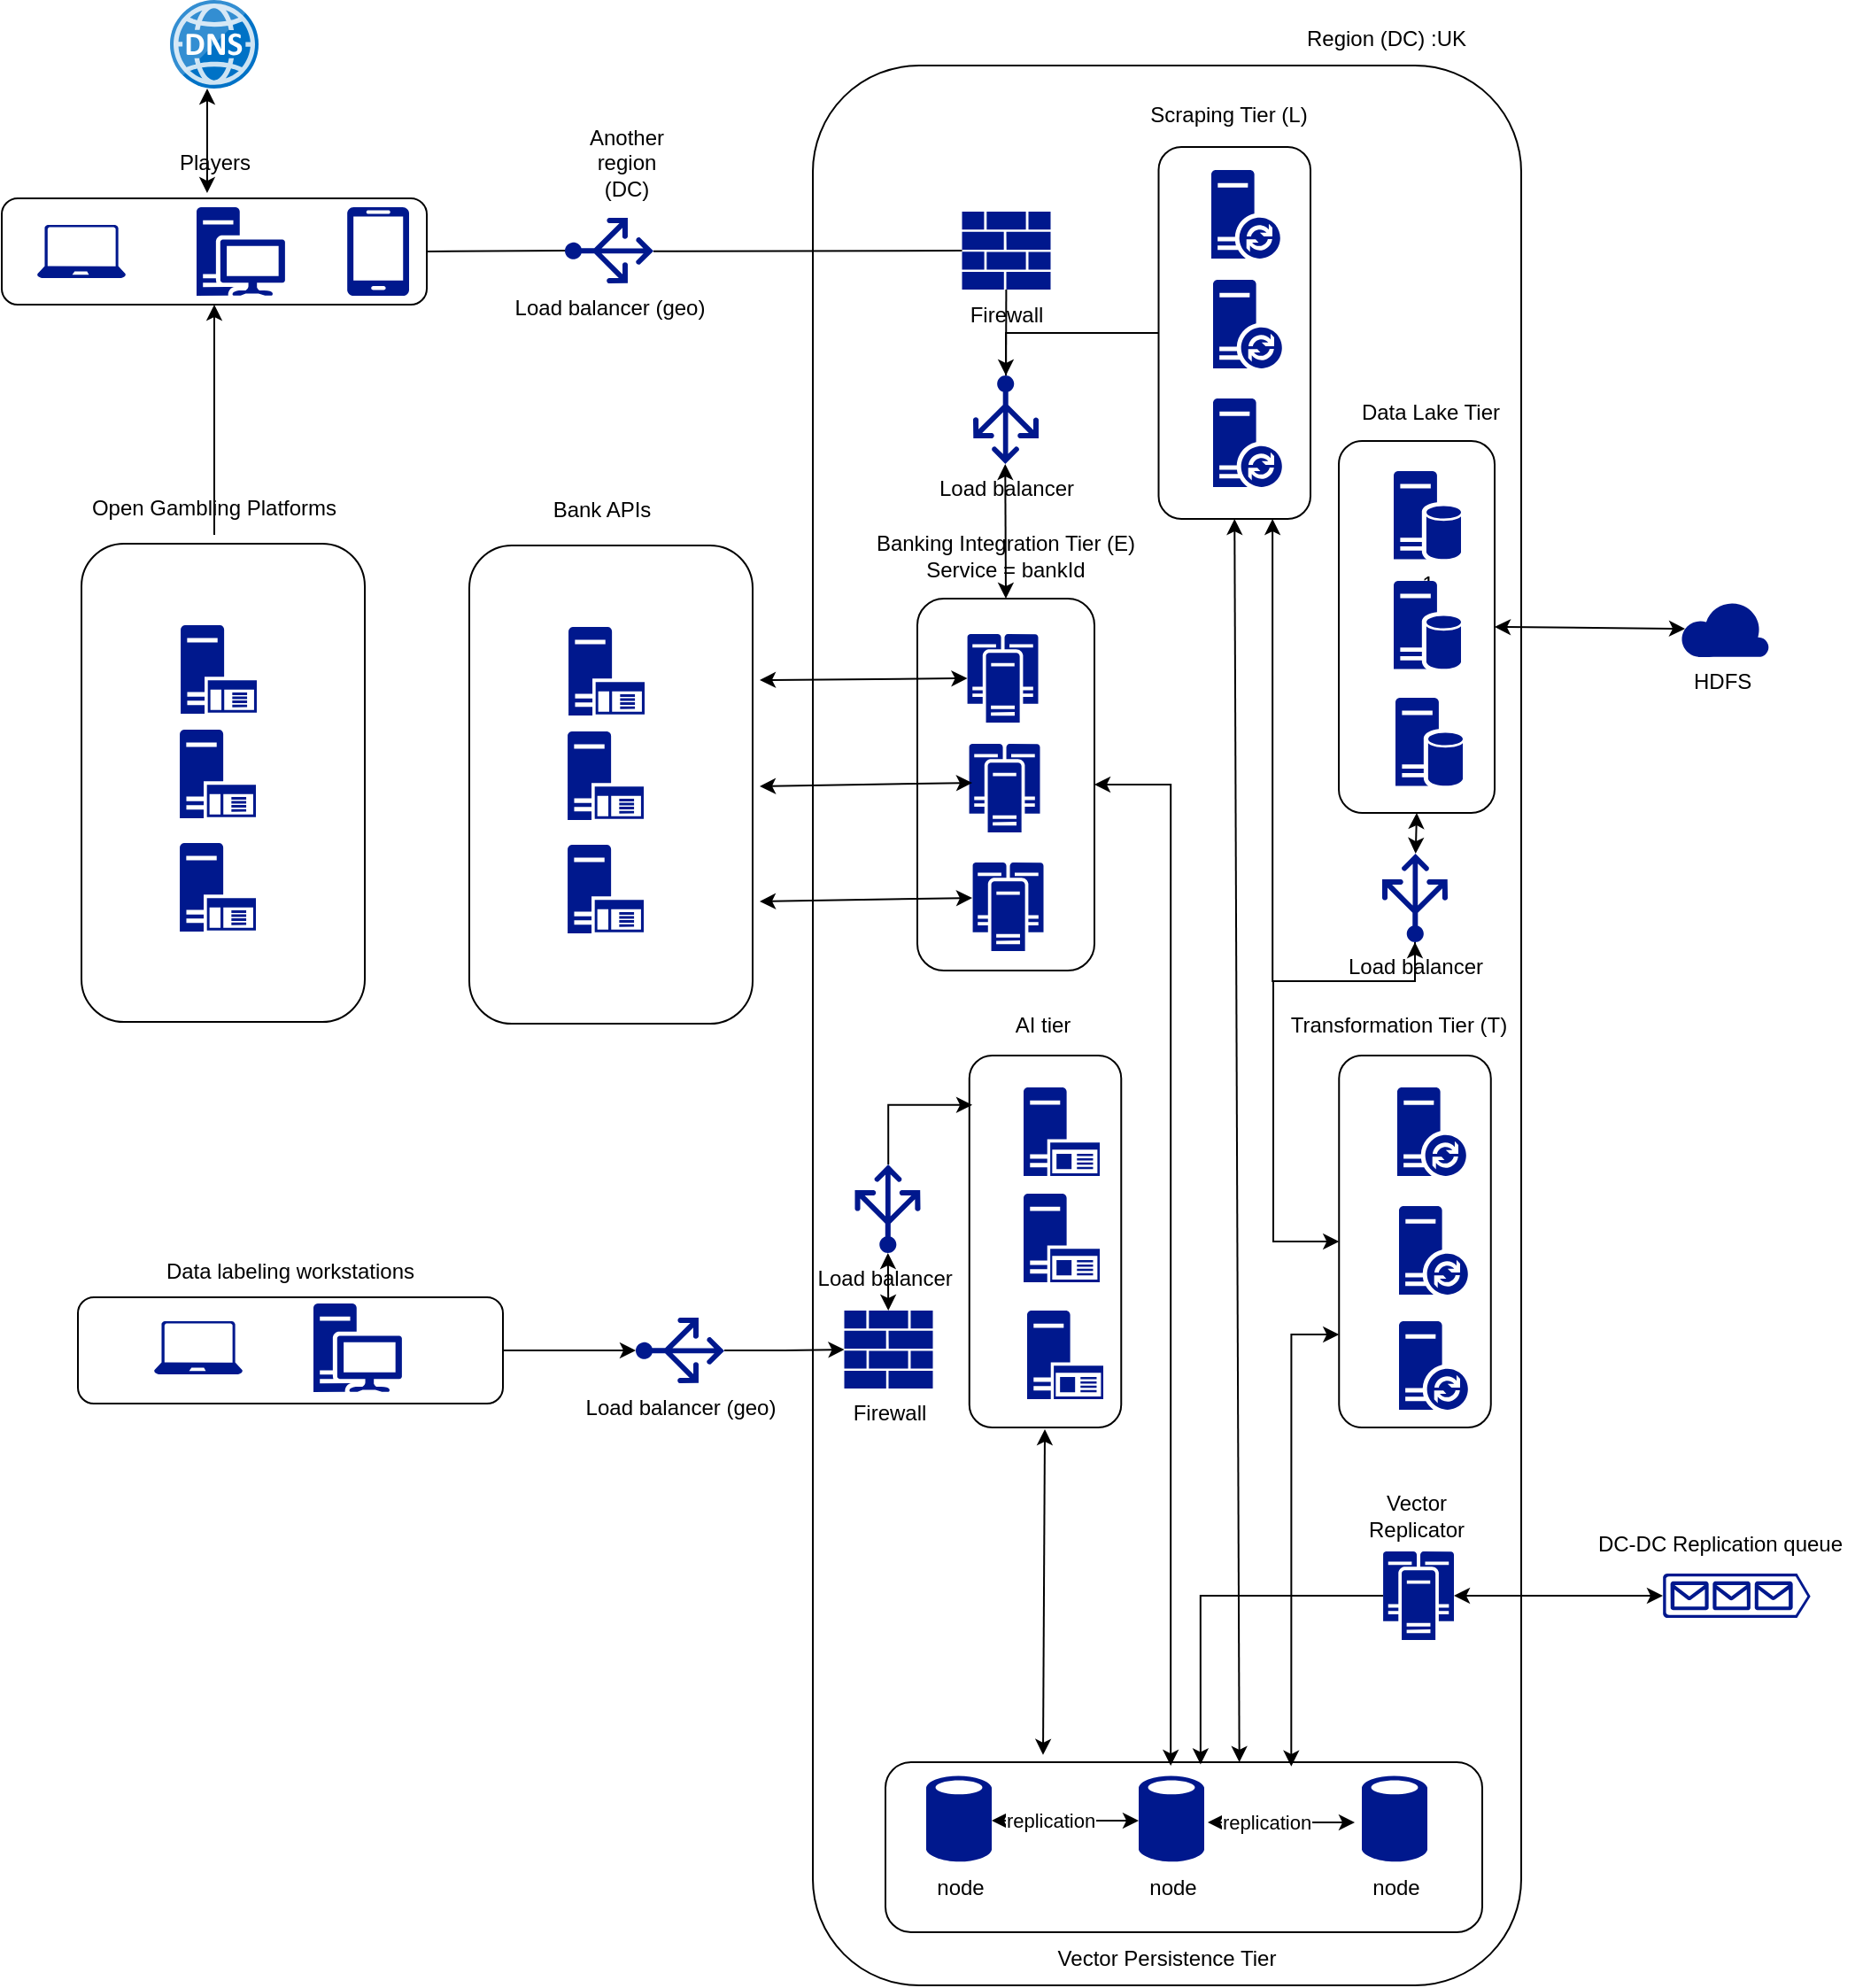 <mxfile version="24.6.4" type="github">
  <diagram name="Page-1" id="eg-bbg_5IieHK5USMi3r">
    <mxGraphModel dx="1344" dy="779" grid="1" gridSize="10" guides="1" tooltips="1" connect="1" arrows="1" fold="1" page="1" pageScale="1" pageWidth="1100" pageHeight="850" math="0" shadow="0">
      <root>
        <mxCell id="0" />
        <mxCell id="1" parent="0" />
        <mxCell id="L-RoZ5q5uW5B9Pp-oQ9d-12" value="" style="rounded=1;whiteSpace=wrap;html=1;" parent="1" vertex="1">
          <mxGeometry x="510" y="126" width="400" height="1084" as="geometry" />
        </mxCell>
        <mxCell id="L-RoZ5q5uW5B9Pp-oQ9d-120" value="" style="rounded=1;whiteSpace=wrap;html=1;" parent="1" vertex="1">
          <mxGeometry x="316" y="397" width="160" height="270" as="geometry" />
        </mxCell>
        <mxCell id="D7g8Gj18OXZDRu-mv0np-2" value="Load balancer (geo)" style="sketch=0;aspect=fixed;pointerEvents=1;shadow=0;dashed=0;html=1;strokeColor=none;labelPosition=center;verticalLabelPosition=bottom;verticalAlign=top;align=center;fillColor=#00188D;shape=mxgraph.azure.load_balancer_generic;direction=north;" vertex="1" parent="1">
          <mxGeometry x="370" y="212" width="50" height="37" as="geometry" />
        </mxCell>
        <mxCell id="D7g8Gj18OXZDRu-mv0np-12" style="edgeStyle=none;rounded=0;orthogonalLoop=1;jettySize=auto;html=1;exitX=1;exitY=0.5;exitDx=0;exitDy=0;entryX=0.5;entryY=0;entryDx=0;entryDy=0;entryPerimeter=0;strokeColor=none;" edge="1" parent="1" target="D7g8Gj18OXZDRu-mv0np-2">
          <mxGeometry relative="1" as="geometry">
            <mxPoint x="205" y="229" as="sourcePoint" />
          </mxGeometry>
        </mxCell>
        <mxCell id="D7g8Gj18OXZDRu-mv0np-13" value="" style="endArrow=none;html=1;rounded=0;exitX=1;exitY=0.5;exitDx=0;exitDy=0;entryX=0.5;entryY=0;entryDx=0;entryDy=0;entryPerimeter=0;" edge="1" parent="1" source="D7g8Gj18OXZDRu-mv0np-49" target="D7g8Gj18OXZDRu-mv0np-2">
          <mxGeometry width="50" height="50" relative="1" as="geometry">
            <mxPoint x="205" y="229" as="sourcePoint" />
            <mxPoint x="570" y="386" as="targetPoint" />
          </mxGeometry>
        </mxCell>
        <mxCell id="D7g8Gj18OXZDRu-mv0np-15" value="Another region (DC)" style="text;html=1;align=center;verticalAlign=middle;whiteSpace=wrap;rounded=0;" vertex="1" parent="1">
          <mxGeometry x="375" y="166" width="60" height="30" as="geometry" />
        </mxCell>
        <mxCell id="D7g8Gj18OXZDRu-mv0np-16" value="Firewall" style="sketch=0;aspect=fixed;pointerEvents=1;shadow=0;dashed=0;html=1;strokeColor=none;labelPosition=center;verticalLabelPosition=bottom;verticalAlign=top;align=center;fillColor=#00188D;shape=mxgraph.mscae.enterprise.firewall" vertex="1" parent="1">
          <mxGeometry x="594.25" y="208.5" width="50" height="44" as="geometry" />
        </mxCell>
        <mxCell id="D7g8Gj18OXZDRu-mv0np-17" value="" style="endArrow=none;html=1;rounded=0;exitX=0.49;exitY=1;exitDx=0;exitDy=0;exitPerimeter=0;entryX=0;entryY=0.5;entryDx=0;entryDy=0;entryPerimeter=0;" edge="1" parent="1" source="D7g8Gj18OXZDRu-mv0np-2" target="D7g8Gj18OXZDRu-mv0np-16">
          <mxGeometry width="50" height="50" relative="1" as="geometry">
            <mxPoint x="520" y="436" as="sourcePoint" />
            <mxPoint x="570" y="386" as="targetPoint" />
          </mxGeometry>
        </mxCell>
        <mxCell id="D7g8Gj18OXZDRu-mv0np-18" value="Region (DC) :UK" style="text;html=1;align=center;verticalAlign=middle;whiteSpace=wrap;rounded=0;" vertex="1" parent="1">
          <mxGeometry x="769" y="96" width="130" height="30" as="geometry" />
        </mxCell>
        <mxCell id="D7g8Gj18OXZDRu-mv0np-20" value="Load balancer" style="sketch=0;aspect=fixed;pointerEvents=1;shadow=0;dashed=0;html=1;strokeColor=none;labelPosition=center;verticalLabelPosition=bottom;verticalAlign=top;align=center;fillColor=#00188D;shape=mxgraph.azure.load_balancer_generic" vertex="1" parent="1">
          <mxGeometry x="600.5" y="301" width="37" height="50" as="geometry" />
        </mxCell>
        <mxCell id="D7g8Gj18OXZDRu-mv0np-22" value="" style="endArrow=none;html=1;rounded=0;" edge="1" parent="1" source="D7g8Gj18OXZDRu-mv0np-20" target="D7g8Gj18OXZDRu-mv0np-16">
          <mxGeometry width="50" height="50" relative="1" as="geometry">
            <mxPoint x="419" y="436" as="sourcePoint" />
            <mxPoint x="469" y="386" as="targetPoint" />
          </mxGeometry>
        </mxCell>
        <mxCell id="D7g8Gj18OXZDRu-mv0np-25" value="" style="sketch=0;aspect=fixed;pointerEvents=1;shadow=0;dashed=0;html=1;strokeColor=none;labelPosition=center;verticalLabelPosition=bottom;verticalAlign=top;align=center;fillColor=#00188D;shape=mxgraph.mscae.enterprise.application_server" vertex="1" parent="1">
          <mxGeometry x="372" y="443" width="43" height="50" as="geometry" />
        </mxCell>
        <mxCell id="D7g8Gj18OXZDRu-mv0np-26" value="" style="sketch=0;aspect=fixed;pointerEvents=1;shadow=0;dashed=0;html=1;strokeColor=none;labelPosition=center;verticalLabelPosition=bottom;verticalAlign=top;align=center;fillColor=#00188D;shape=mxgraph.mscae.enterprise.application_server" vertex="1" parent="1">
          <mxGeometry x="371.5" y="502" width="43" height="50" as="geometry" />
        </mxCell>
        <mxCell id="D7g8Gj18OXZDRu-mv0np-27" value="" style="sketch=0;aspect=fixed;pointerEvents=1;shadow=0;dashed=0;html=1;strokeColor=none;labelPosition=center;verticalLabelPosition=bottom;verticalAlign=top;align=center;fillColor=#00188D;shape=mxgraph.mscae.enterprise.application_server" vertex="1" parent="1">
          <mxGeometry x="371.5" y="566" width="43" height="50" as="geometry" />
        </mxCell>
        <mxCell id="D7g8Gj18OXZDRu-mv0np-29" value="Bank APIs" style="text;html=1;align=center;verticalAlign=middle;whiteSpace=wrap;rounded=0;" vertex="1" parent="1">
          <mxGeometry x="306" y="362" width="170" height="30" as="geometry" />
        </mxCell>
        <mxCell id="D7g8Gj18OXZDRu-mv0np-34" value="" style="rounded=1;whiteSpace=wrap;html=1;" vertex="1" parent="1">
          <mxGeometry x="569" y="427" width="100" height="210" as="geometry" />
        </mxCell>
        <mxCell id="D7g8Gj18OXZDRu-mv0np-38" value="" style="endArrow=classic;html=1;rounded=0;entryX=0.49;entryY=1;entryDx=0;entryDy=0;entryPerimeter=0;exitX=0.5;exitY=0;exitDx=0;exitDy=0;startArrow=classic;startFill=1;endFill=1;" edge="1" parent="1" source="D7g8Gj18OXZDRu-mv0np-34" target="D7g8Gj18OXZDRu-mv0np-20">
          <mxGeometry width="50" height="50" relative="1" as="geometry">
            <mxPoint x="419" y="436" as="sourcePoint" />
            <mxPoint x="469" y="386" as="targetPoint" />
          </mxGeometry>
        </mxCell>
        <mxCell id="D7g8Gj18OXZDRu-mv0np-41" style="edgeStyle=none;rounded=0;orthogonalLoop=1;jettySize=auto;html=1;exitX=0;exitY=0.5;exitDx=0;exitDy=0;exitPerimeter=0;startArrow=classic;startFill=1;" edge="1" parent="1" source="D7g8Gj18OXZDRu-mv0np-43">
          <mxGeometry relative="1" as="geometry">
            <mxPoint x="698.75" y="471.5" as="sourcePoint" />
            <mxPoint x="480" y="473" as="targetPoint" />
          </mxGeometry>
        </mxCell>
        <mxCell id="D7g8Gj18OXZDRu-mv0np-42" value="Banking Integration Tier (E)&lt;br&gt;Service = bankId" style="text;html=1;align=center;verticalAlign=middle;whiteSpace=wrap;rounded=0;" vertex="1" parent="1">
          <mxGeometry x="534.25" y="388" width="170" height="30" as="geometry" />
        </mxCell>
        <mxCell id="D7g8Gj18OXZDRu-mv0np-43" value="" style="sketch=0;aspect=fixed;pointerEvents=1;shadow=0;dashed=0;html=1;strokeColor=none;labelPosition=center;verticalLabelPosition=bottom;verticalAlign=top;align=center;fillColor=#00188D;shape=mxgraph.mscae.enterprise.cluster_server" vertex="1" parent="1">
          <mxGeometry x="597.25" y="447" width="40" height="50" as="geometry" />
        </mxCell>
        <mxCell id="D7g8Gj18OXZDRu-mv0np-44" value="" style="sketch=0;aspect=fixed;pointerEvents=1;shadow=0;dashed=0;html=1;strokeColor=none;labelPosition=center;verticalLabelPosition=bottom;verticalAlign=top;align=center;fillColor=#00188D;shape=mxgraph.mscae.enterprise.cluster_server" vertex="1" parent="1">
          <mxGeometry x="598.25" y="509" width="40" height="50" as="geometry" />
        </mxCell>
        <mxCell id="D7g8Gj18OXZDRu-mv0np-45" value="" style="sketch=0;aspect=fixed;pointerEvents=1;shadow=0;dashed=0;html=1;strokeColor=none;labelPosition=center;verticalLabelPosition=bottom;verticalAlign=top;align=center;fillColor=#00188D;shape=mxgraph.mscae.enterprise.cluster_server" vertex="1" parent="1">
          <mxGeometry x="600.25" y="576" width="40" height="50" as="geometry" />
        </mxCell>
        <mxCell id="D7g8Gj18OXZDRu-mv0np-47" style="edgeStyle=none;rounded=0;orthogonalLoop=1;jettySize=auto;html=1;startArrow=classic;startFill=1;" edge="1" parent="1">
          <mxGeometry relative="1" as="geometry">
            <mxPoint x="600" y="531" as="sourcePoint" />
            <mxPoint x="480" y="533" as="targetPoint" />
          </mxGeometry>
        </mxCell>
        <mxCell id="D7g8Gj18OXZDRu-mv0np-48" style="edgeStyle=none;rounded=0;orthogonalLoop=1;jettySize=auto;html=1;startArrow=classic;startFill=1;" edge="1" parent="1">
          <mxGeometry relative="1" as="geometry">
            <mxPoint x="600" y="596" as="sourcePoint" />
            <mxPoint x="480" y="598" as="targetPoint" />
          </mxGeometry>
        </mxCell>
        <mxCell id="D7g8Gj18OXZDRu-mv0np-49" value="" style="rounded=1;whiteSpace=wrap;html=1;" vertex="1" parent="1">
          <mxGeometry x="52" y="201" width="240" height="60" as="geometry" />
        </mxCell>
        <mxCell id="D7g8Gj18OXZDRu-mv0np-50" value="" style="sketch=0;aspect=fixed;pointerEvents=1;shadow=0;dashed=0;html=1;strokeColor=none;labelPosition=center;verticalLabelPosition=bottom;verticalAlign=top;align=center;fillColor=#00188D;shape=mxgraph.azure.laptop" vertex="1" parent="1">
          <mxGeometry x="72" y="216" width="50" height="30" as="geometry" />
        </mxCell>
        <mxCell id="D7g8Gj18OXZDRu-mv0np-51" value="" style="sketch=0;aspect=fixed;pointerEvents=1;shadow=0;dashed=0;html=1;strokeColor=none;labelPosition=center;verticalLabelPosition=bottom;verticalAlign=top;align=center;fillColor=#00188D;shape=mxgraph.mscae.enterprise.workstation_client" vertex="1" parent="1">
          <mxGeometry x="162" y="206" width="50" height="50" as="geometry" />
        </mxCell>
        <mxCell id="D7g8Gj18OXZDRu-mv0np-52" value="" style="sketch=0;aspect=fixed;pointerEvents=1;shadow=0;dashed=0;html=1;strokeColor=none;labelPosition=center;verticalLabelPosition=bottom;verticalAlign=top;align=center;fillColor=#00188D;shape=mxgraph.azure.mobile" vertex="1" parent="1">
          <mxGeometry x="247" y="206" width="35" height="50" as="geometry" />
        </mxCell>
        <mxCell id="D7g8Gj18OXZDRu-mv0np-53" value="" style="image;sketch=0;aspect=fixed;html=1;points=[];align=center;fontSize=12;image=img/lib/mscae/DNS.svg;" vertex="1" parent="1">
          <mxGeometry x="147" y="89" width="50" height="50" as="geometry" />
        </mxCell>
        <mxCell id="D7g8Gj18OXZDRu-mv0np-55" value="Players" style="text;html=1;align=center;verticalAlign=middle;resizable=0;points=[];autosize=1;strokeColor=none;fillColor=none;" vertex="1" parent="1">
          <mxGeometry x="142" y="166" width="60" height="30" as="geometry" />
        </mxCell>
        <mxCell id="D7g8Gj18OXZDRu-mv0np-60" value="" style="rounded=1;whiteSpace=wrap;html=1;" vertex="1" parent="1">
          <mxGeometry x="551" y="1084" width="337" height="96" as="geometry" />
        </mxCell>
        <mxCell id="D7g8Gj18OXZDRu-mv0np-61" value="node" style="sketch=0;aspect=fixed;pointerEvents=1;shadow=0;dashed=0;html=1;strokeColor=none;labelPosition=center;verticalLabelPosition=bottom;verticalAlign=top;align=center;fillColor=#00188D;shape=mxgraph.mscae.enterprise.database_generic" vertex="1" parent="1">
          <mxGeometry x="574" y="1091" width="37" height="50" as="geometry" />
        </mxCell>
        <mxCell id="D7g8Gj18OXZDRu-mv0np-62" value="node" style="sketch=0;aspect=fixed;pointerEvents=1;shadow=0;dashed=0;html=1;strokeColor=none;labelPosition=center;verticalLabelPosition=bottom;verticalAlign=top;align=center;fillColor=#00188D;shape=mxgraph.mscae.enterprise.database_generic" vertex="1" parent="1">
          <mxGeometry x="694" y="1091" width="37" height="50" as="geometry" />
        </mxCell>
        <mxCell id="D7g8Gj18OXZDRu-mv0np-63" value="node" style="sketch=0;aspect=fixed;pointerEvents=1;shadow=0;dashed=0;html=1;strokeColor=none;labelPosition=center;verticalLabelPosition=bottom;verticalAlign=top;align=center;fillColor=#00188D;shape=mxgraph.mscae.enterprise.database_generic" vertex="1" parent="1">
          <mxGeometry x="820" y="1091" width="37" height="50" as="geometry" />
        </mxCell>
        <mxCell id="D7g8Gj18OXZDRu-mv0np-64" value="" style="endArrow=classic;startArrow=classic;html=1;rounded=0;exitX=1;exitY=0.5;exitDx=0;exitDy=0;exitPerimeter=0;entryX=0;entryY=0.5;entryDx=0;entryDy=0;entryPerimeter=0;" edge="1" parent="1">
          <mxGeometry width="50" height="50" relative="1" as="geometry">
            <mxPoint x="611" y="1117" as="sourcePoint" />
            <mxPoint x="694" y="1117" as="targetPoint" />
          </mxGeometry>
        </mxCell>
        <mxCell id="D7g8Gj18OXZDRu-mv0np-65" value="replication" style="edgeLabel;html=1;align=center;verticalAlign=middle;resizable=0;points=[];" vertex="1" connectable="0" parent="D7g8Gj18OXZDRu-mv0np-64">
          <mxGeometry x="-0.206" relative="1" as="geometry">
            <mxPoint as="offset" />
          </mxGeometry>
        </mxCell>
        <mxCell id="D7g8Gj18OXZDRu-mv0np-66" value="" style="endArrow=classic;startArrow=classic;html=1;rounded=0;exitX=1;exitY=0.5;exitDx=0;exitDy=0;exitPerimeter=0;entryX=0;entryY=0.5;entryDx=0;entryDy=0;entryPerimeter=0;" edge="1" parent="1">
          <mxGeometry width="50" height="50" relative="1" as="geometry">
            <mxPoint x="733" y="1118" as="sourcePoint" />
            <mxPoint x="816" y="1118" as="targetPoint" />
          </mxGeometry>
        </mxCell>
        <mxCell id="D7g8Gj18OXZDRu-mv0np-67" value="replication" style="edgeLabel;html=1;align=center;verticalAlign=middle;resizable=0;points=[];" vertex="1" connectable="0" parent="D7g8Gj18OXZDRu-mv0np-66">
          <mxGeometry x="-0.206" relative="1" as="geometry">
            <mxPoint as="offset" />
          </mxGeometry>
        </mxCell>
        <mxCell id="D7g8Gj18OXZDRu-mv0np-68" style="edgeStyle=orthogonalEdgeStyle;rounded=0;orthogonalLoop=1;jettySize=auto;html=1;exitX=1;exitY=0.5;exitDx=0;exitDy=0;startArrow=classic;startFill=1;entryX=0.478;entryY=0.021;entryDx=0;entryDy=0;entryPerimeter=0;" edge="1" parent="1" source="D7g8Gj18OXZDRu-mv0np-34" target="D7g8Gj18OXZDRu-mv0np-60">
          <mxGeometry relative="1" as="geometry">
            <mxPoint x="713" y="1080" as="targetPoint" />
          </mxGeometry>
        </mxCell>
        <mxCell id="D7g8Gj18OXZDRu-mv0np-82" style="edgeStyle=none;rounded=0;orthogonalLoop=1;jettySize=auto;html=1;exitX=0.5;exitY=1;exitDx=0;exitDy=0;entryX=0.593;entryY=0;entryDx=0;entryDy=0;entryPerimeter=0;startArrow=classic;startFill=1;" edge="1" parent="1" source="D7g8Gj18OXZDRu-mv0np-71" target="D7g8Gj18OXZDRu-mv0np-60">
          <mxGeometry relative="1" as="geometry">
            <mxPoint x="750.125" y="414" as="sourcePoint" />
            <mxPoint x="750" y="733" as="targetPoint" />
          </mxGeometry>
        </mxCell>
        <mxCell id="D7g8Gj18OXZDRu-mv0np-71" value="" style="rounded=1;whiteSpace=wrap;html=1;" vertex="1" parent="1">
          <mxGeometry x="705.25" y="172" width="85.75" height="210" as="geometry" />
        </mxCell>
        <mxCell id="D7g8Gj18OXZDRu-mv0np-72" value="Scraping Tier (L)" style="text;html=1;align=center;verticalAlign=middle;whiteSpace=wrap;rounded=0;" vertex="1" parent="1">
          <mxGeometry x="660.25" y="139" width="170" height="30" as="geometry" />
        </mxCell>
        <mxCell id="D7g8Gj18OXZDRu-mv0np-73" value="" style="sketch=0;aspect=fixed;pointerEvents=1;shadow=0;dashed=0;html=1;strokeColor=none;labelPosition=center;verticalLabelPosition=bottom;verticalAlign=top;align=center;fillColor=#00188D;shape=mxgraph.mscae.enterprise.database_synchronization" vertex="1" parent="1">
          <mxGeometry x="735" y="185" width="39" height="50" as="geometry" />
        </mxCell>
        <mxCell id="D7g8Gj18OXZDRu-mv0np-74" value="" style="sketch=0;aspect=fixed;pointerEvents=1;shadow=0;dashed=0;html=1;strokeColor=none;labelPosition=center;verticalLabelPosition=bottom;verticalAlign=top;align=center;fillColor=#00188D;shape=mxgraph.mscae.enterprise.database_synchronization" vertex="1" parent="1">
          <mxGeometry x="736" y="247" width="39" height="50" as="geometry" />
        </mxCell>
        <mxCell id="D7g8Gj18OXZDRu-mv0np-75" value="" style="sketch=0;aspect=fixed;pointerEvents=1;shadow=0;dashed=0;html=1;strokeColor=none;labelPosition=center;verticalLabelPosition=bottom;verticalAlign=top;align=center;fillColor=#00188D;shape=mxgraph.mscae.enterprise.database_synchronization" vertex="1" parent="1">
          <mxGeometry x="736" y="314" width="39" height="50" as="geometry" />
        </mxCell>
        <mxCell id="D7g8Gj18OXZDRu-mv0np-76" style="edgeStyle=orthogonalEdgeStyle;rounded=0;orthogonalLoop=1;jettySize=auto;html=1;exitX=0;exitY=0.5;exitDx=0;exitDy=0;entryX=0.5;entryY=0;entryDx=0;entryDy=0;entryPerimeter=0;" edge="1" parent="1" source="D7g8Gj18OXZDRu-mv0np-71" target="D7g8Gj18OXZDRu-mv0np-20">
          <mxGeometry relative="1" as="geometry" />
        </mxCell>
        <mxCell id="D7g8Gj18OXZDRu-mv0np-106" style="edgeStyle=orthogonalEdgeStyle;rounded=0;orthogonalLoop=1;jettySize=auto;html=1;exitX=0.5;exitY=0;exitDx=0;exitDy=0;exitPerimeter=0;entryX=0.75;entryY=1;entryDx=0;entryDy=0;" edge="1" parent="1" source="D7g8Gj18OXZDRu-mv0np-83" target="D7g8Gj18OXZDRu-mv0np-71">
          <mxGeometry relative="1" as="geometry">
            <Array as="points">
              <mxPoint x="850" y="643" />
              <mxPoint x="770" y="643" />
            </Array>
          </mxGeometry>
        </mxCell>
        <mxCell id="D7g8Gj18OXZDRu-mv0np-83" value="Load balancer" style="sketch=0;aspect=fixed;pointerEvents=1;shadow=0;dashed=0;html=1;strokeColor=none;labelPosition=center;verticalLabelPosition=bottom;verticalAlign=top;align=center;fillColor=#00188D;shape=mxgraph.azure.load_balancer_generic;direction=west;" vertex="1" parent="1">
          <mxGeometry x="831.5" y="571" width="37" height="50" as="geometry" />
        </mxCell>
        <mxCell id="D7g8Gj18OXZDRu-mv0np-84" value="" style="rounded=1;whiteSpace=wrap;html=1;" vertex="1" parent="1">
          <mxGeometry x="807" y="338" width="88" height="210" as="geometry" />
        </mxCell>
        <mxCell id="D7g8Gj18OXZDRu-mv0np-87" value="Data Lake Tier" style="text;html=1;align=center;verticalAlign=middle;whiteSpace=wrap;rounded=0;" vertex="1" parent="1">
          <mxGeometry x="774" y="307" width="170" height="30" as="geometry" />
        </mxCell>
        <mxCell id="D7g8Gj18OXZDRu-mv0np-89" value="1" style="sketch=0;aspect=fixed;pointerEvents=1;shadow=0;dashed=0;html=1;strokeColor=none;labelPosition=center;verticalLabelPosition=bottom;verticalAlign=top;align=center;fillColor=#00188D;shape=mxgraph.mscae.enterprise.database_server" vertex="1" parent="1">
          <mxGeometry x="838" y="355" width="38" height="50" as="geometry" />
        </mxCell>
        <mxCell id="D7g8Gj18OXZDRu-mv0np-90" value="" style="sketch=0;aspect=fixed;pointerEvents=1;shadow=0;dashed=0;html=1;strokeColor=none;labelPosition=center;verticalLabelPosition=bottom;verticalAlign=top;align=center;fillColor=#00188D;shape=mxgraph.mscae.enterprise.database_server" vertex="1" parent="1">
          <mxGeometry x="838" y="417" width="38" height="50" as="geometry" />
        </mxCell>
        <mxCell id="D7g8Gj18OXZDRu-mv0np-91" value="" style="sketch=0;aspect=fixed;pointerEvents=1;shadow=0;dashed=0;html=1;strokeColor=none;labelPosition=center;verticalLabelPosition=bottom;verticalAlign=top;align=center;fillColor=#00188D;shape=mxgraph.mscae.enterprise.database_server" vertex="1" parent="1">
          <mxGeometry x="839" y="483" width="38" height="50" as="geometry" />
        </mxCell>
        <mxCell id="D7g8Gj18OXZDRu-mv0np-95" style="edgeStyle=none;rounded=0;orthogonalLoop=1;jettySize=auto;html=1;entryX=1;entryY=0.5;entryDx=0;entryDy=0;exitX=0.05;exitY=0.5;exitDx=0;exitDy=0;exitPerimeter=0;startArrow=classic;startFill=1;" edge="1" parent="1" source="D7g8Gj18OXZDRu-mv0np-92" target="D7g8Gj18OXZDRu-mv0np-84">
          <mxGeometry relative="1" as="geometry" />
        </mxCell>
        <mxCell id="D7g8Gj18OXZDRu-mv0np-92" value="HDFS&amp;nbsp;" style="sketch=0;aspect=fixed;pointerEvents=1;shadow=0;dashed=0;html=1;strokeColor=none;labelPosition=center;verticalLabelPosition=bottom;verticalAlign=top;align=center;fillColor=#00188D;shape=mxgraph.azure.cloud" vertex="1" parent="1">
          <mxGeometry x="1000" y="428" width="50" height="32" as="geometry" />
        </mxCell>
        <mxCell id="D7g8Gj18OXZDRu-mv0np-97" value="" style="rounded=1;whiteSpace=wrap;html=1;" vertex="1" parent="1">
          <mxGeometry x="807.13" y="685" width="85.75" height="210" as="geometry" />
        </mxCell>
        <mxCell id="D7g8Gj18OXZDRu-mv0np-98" value="Transformation Tier (T)" style="text;html=1;align=center;verticalAlign=middle;whiteSpace=wrap;rounded=0;" vertex="1" parent="1">
          <mxGeometry x="755.51" y="653" width="170" height="30" as="geometry" />
        </mxCell>
        <mxCell id="D7g8Gj18OXZDRu-mv0np-99" value="" style="endArrow=classic;startArrow=classic;html=1;rounded=0;entryX=0.42;entryY=1;entryDx=0;entryDy=0;entryPerimeter=0;exitX=0.433;exitY=1.067;exitDx=0;exitDy=0;exitPerimeter=0;" edge="1" parent="1" source="D7g8Gj18OXZDRu-mv0np-55" target="D7g8Gj18OXZDRu-mv0np-53">
          <mxGeometry width="50" height="50" relative="1" as="geometry">
            <mxPoint x="550" y="483" as="sourcePoint" />
            <mxPoint x="600" y="433" as="targetPoint" />
          </mxGeometry>
        </mxCell>
        <mxCell id="D7g8Gj18OXZDRu-mv0np-100" value="" style="rounded=1;whiteSpace=wrap;html=1;" vertex="1" parent="1">
          <mxGeometry x="598.38" y="685" width="85.75" height="210" as="geometry" />
        </mxCell>
        <mxCell id="D7g8Gj18OXZDRu-mv0np-101" value="" style="sketch=0;aspect=fixed;pointerEvents=1;shadow=0;dashed=0;html=1;strokeColor=none;labelPosition=center;verticalLabelPosition=bottom;verticalAlign=top;align=center;fillColor=#00188D;shape=mxgraph.mscae.enterprise.database_synchronization" vertex="1" parent="1">
          <mxGeometry x="840" y="703" width="39" height="50" as="geometry" />
        </mxCell>
        <mxCell id="D7g8Gj18OXZDRu-mv0np-103" value="" style="sketch=0;aspect=fixed;pointerEvents=1;shadow=0;dashed=0;html=1;strokeColor=none;labelPosition=center;verticalLabelPosition=bottom;verticalAlign=top;align=center;fillColor=#00188D;shape=mxgraph.mscae.enterprise.database_synchronization" vertex="1" parent="1">
          <mxGeometry x="841" y="770" width="39" height="50" as="geometry" />
        </mxCell>
        <mxCell id="D7g8Gj18OXZDRu-mv0np-104" value="" style="sketch=0;aspect=fixed;pointerEvents=1;shadow=0;dashed=0;html=1;strokeColor=none;labelPosition=center;verticalLabelPosition=bottom;verticalAlign=top;align=center;fillColor=#00188D;shape=mxgraph.mscae.enterprise.database_synchronization" vertex="1" parent="1">
          <mxGeometry x="841" y="835" width="39" height="50" as="geometry" />
        </mxCell>
        <mxCell id="D7g8Gj18OXZDRu-mv0np-107" value="" style="rounded=1;whiteSpace=wrap;html=1;" vertex="1" parent="1">
          <mxGeometry x="97" y="396" width="160" height="270" as="geometry" />
        </mxCell>
        <mxCell id="D7g8Gj18OXZDRu-mv0np-108" value="" style="sketch=0;aspect=fixed;pointerEvents=1;shadow=0;dashed=0;html=1;strokeColor=none;labelPosition=center;verticalLabelPosition=bottom;verticalAlign=top;align=center;fillColor=#00188D;shape=mxgraph.mscae.enterprise.application_server" vertex="1" parent="1">
          <mxGeometry x="153" y="442" width="43" height="50" as="geometry" />
        </mxCell>
        <mxCell id="D7g8Gj18OXZDRu-mv0np-109" value="" style="sketch=0;aspect=fixed;pointerEvents=1;shadow=0;dashed=0;html=1;strokeColor=none;labelPosition=center;verticalLabelPosition=bottom;verticalAlign=top;align=center;fillColor=#00188D;shape=mxgraph.mscae.enterprise.application_server" vertex="1" parent="1">
          <mxGeometry x="152.5" y="501" width="43" height="50" as="geometry" />
        </mxCell>
        <mxCell id="D7g8Gj18OXZDRu-mv0np-110" value="" style="sketch=0;aspect=fixed;pointerEvents=1;shadow=0;dashed=0;html=1;strokeColor=none;labelPosition=center;verticalLabelPosition=bottom;verticalAlign=top;align=center;fillColor=#00188D;shape=mxgraph.mscae.enterprise.application_server" vertex="1" parent="1">
          <mxGeometry x="152.5" y="565" width="43" height="50" as="geometry" />
        </mxCell>
        <mxCell id="D7g8Gj18OXZDRu-mv0np-112" style="edgeStyle=none;rounded=0;orthogonalLoop=1;jettySize=auto;html=1;exitX=0.5;exitY=1;exitDx=0;exitDy=0;entryX=0.5;entryY=1;entryDx=0;entryDy=0;" edge="1" parent="1" source="D7g8Gj18OXZDRu-mv0np-111" target="D7g8Gj18OXZDRu-mv0np-49">
          <mxGeometry relative="1" as="geometry" />
        </mxCell>
        <mxCell id="D7g8Gj18OXZDRu-mv0np-111" value="Open Gambling Platforms" style="text;html=1;align=center;verticalAlign=middle;whiteSpace=wrap;rounded=0;" vertex="1" parent="1">
          <mxGeometry x="87" y="361" width="170" height="30" as="geometry" />
        </mxCell>
        <mxCell id="D7g8Gj18OXZDRu-mv0np-113" style="edgeStyle=orthogonalEdgeStyle;rounded=0;orthogonalLoop=1;jettySize=auto;html=1;exitX=0;exitY=0.5;exitDx=0;exitDy=0;entryX=0.5;entryY=0;entryDx=0;entryDy=0;entryPerimeter=0;startArrow=classic;startFill=1;" edge="1" parent="1" source="D7g8Gj18OXZDRu-mv0np-97" target="D7g8Gj18OXZDRu-mv0np-83">
          <mxGeometry relative="1" as="geometry">
            <Array as="points">
              <mxPoint x="770" y="790" />
              <mxPoint x="770" y="643" />
              <mxPoint x="850" y="643" />
            </Array>
          </mxGeometry>
        </mxCell>
        <mxCell id="D7g8Gj18OXZDRu-mv0np-114" value="" style="endArrow=classic;startArrow=classic;html=1;rounded=0;entryX=0.49;entryY=1;entryDx=0;entryDy=0;entryPerimeter=0;exitX=0.5;exitY=1;exitDx=0;exitDy=0;" edge="1" parent="1" source="D7g8Gj18OXZDRu-mv0np-84" target="D7g8Gj18OXZDRu-mv0np-83">
          <mxGeometry width="50" height="50" relative="1" as="geometry">
            <mxPoint x="680" y="713" as="sourcePoint" />
            <mxPoint x="730" y="663" as="targetPoint" />
          </mxGeometry>
        </mxCell>
        <mxCell id="D7g8Gj18OXZDRu-mv0np-116" value="" style="sketch=0;aspect=fixed;pointerEvents=1;shadow=0;dashed=0;html=1;strokeColor=none;labelPosition=center;verticalLabelPosition=bottom;verticalAlign=top;align=center;fillColor=#00188D;shape=mxgraph.mscae.enterprise.application_server2" vertex="1" parent="1">
          <mxGeometry x="629" y="703" width="43" height="50" as="geometry" />
        </mxCell>
        <mxCell id="D7g8Gj18OXZDRu-mv0np-117" value="" style="sketch=0;aspect=fixed;pointerEvents=1;shadow=0;dashed=0;html=1;strokeColor=none;labelPosition=center;verticalLabelPosition=bottom;verticalAlign=top;align=center;fillColor=#00188D;shape=mxgraph.mscae.enterprise.application_server2" vertex="1" parent="1">
          <mxGeometry x="629" y="763" width="43" height="50" as="geometry" />
        </mxCell>
        <mxCell id="D7g8Gj18OXZDRu-mv0np-118" value="" style="sketch=0;aspect=fixed;pointerEvents=1;shadow=0;dashed=0;html=1;strokeColor=none;labelPosition=center;verticalLabelPosition=bottom;verticalAlign=top;align=center;fillColor=#00188D;shape=mxgraph.mscae.enterprise.application_server2" vertex="1" parent="1">
          <mxGeometry x="631" y="829" width="43" height="50" as="geometry" />
        </mxCell>
        <mxCell id="D7g8Gj18OXZDRu-mv0np-119" value="AI tier" style="text;html=1;align=center;verticalAlign=middle;whiteSpace=wrap;rounded=0;" vertex="1" parent="1">
          <mxGeometry x="554.51" y="653" width="170" height="30" as="geometry" />
        </mxCell>
        <mxCell id="D7g8Gj18OXZDRu-mv0np-121" value="" style="endArrow=classic;html=1;rounded=0;entryX=0.5;entryY=1;entryDx=0;entryDy=0;startArrow=classic;startFill=1;endFill=1;exitX=0.325;exitY=0.88;exitDx=0;exitDy=0;exitPerimeter=0;" edge="1" parent="1" source="L-RoZ5q5uW5B9Pp-oQ9d-12">
          <mxGeometry width="50" height="50" relative="1" as="geometry">
            <mxPoint x="641" y="924" as="sourcePoint" />
            <mxPoint x="641" y="896" as="targetPoint" />
          </mxGeometry>
        </mxCell>
        <mxCell id="D7g8Gj18OXZDRu-mv0np-123" value="Load balancer (geo)" style="sketch=0;aspect=fixed;pointerEvents=1;shadow=0;dashed=0;html=1;strokeColor=none;labelPosition=center;verticalLabelPosition=bottom;verticalAlign=top;align=center;fillColor=#00188D;shape=mxgraph.azure.load_balancer_generic;direction=north;" vertex="1" parent="1">
          <mxGeometry x="410" y="833" width="50" height="37" as="geometry" />
        </mxCell>
        <mxCell id="D7g8Gj18OXZDRu-mv0np-125" value="" style="rounded=1;whiteSpace=wrap;html=1;" vertex="1" parent="1">
          <mxGeometry x="95" y="821.5" width="240" height="60" as="geometry" />
        </mxCell>
        <mxCell id="D7g8Gj18OXZDRu-mv0np-126" value="Firewall" style="sketch=0;aspect=fixed;pointerEvents=1;shadow=0;dashed=0;html=1;strokeColor=none;labelPosition=center;verticalLabelPosition=bottom;verticalAlign=top;align=center;fillColor=#00188D;shape=mxgraph.mscae.enterprise.firewall" vertex="1" parent="1">
          <mxGeometry x="527.75" y="829" width="50" height="44" as="geometry" />
        </mxCell>
        <mxCell id="D7g8Gj18OXZDRu-mv0np-128" value="" style="edgeStyle=none;rounded=0;orthogonalLoop=1;jettySize=auto;html=1;startArrow=classic;startFill=1;" edge="1" parent="1" source="D7g8Gj18OXZDRu-mv0np-127" target="D7g8Gj18OXZDRu-mv0np-126">
          <mxGeometry relative="1" as="geometry" />
        </mxCell>
        <mxCell id="D7g8Gj18OXZDRu-mv0np-127" value="Load balancer&amp;nbsp;" style="sketch=0;aspect=fixed;pointerEvents=1;shadow=0;dashed=0;html=1;strokeColor=none;labelPosition=center;verticalLabelPosition=bottom;verticalAlign=top;align=center;fillColor=#00188D;shape=mxgraph.azure.load_balancer_generic;direction=west;" vertex="1" parent="1">
          <mxGeometry x="533.75" y="746.5" width="37" height="50" as="geometry" />
        </mxCell>
        <mxCell id="D7g8Gj18OXZDRu-mv0np-129" style="edgeStyle=orthogonalEdgeStyle;rounded=0;orthogonalLoop=1;jettySize=auto;html=1;exitX=0.49;exitY=1;exitDx=0;exitDy=0;exitPerimeter=0;entryX=0.019;entryY=0.133;entryDx=0;entryDy=0;entryPerimeter=0;" edge="1" parent="1" source="D7g8Gj18OXZDRu-mv0np-127" target="D7g8Gj18OXZDRu-mv0np-100">
          <mxGeometry relative="1" as="geometry">
            <Array as="points">
              <mxPoint x="553" y="713" />
            </Array>
          </mxGeometry>
        </mxCell>
        <mxCell id="D7g8Gj18OXZDRu-mv0np-130" value="" style="sketch=0;aspect=fixed;pointerEvents=1;shadow=0;dashed=0;html=1;strokeColor=none;labelPosition=center;verticalLabelPosition=bottom;verticalAlign=top;align=center;fillColor=#00188D;shape=mxgraph.azure.laptop" vertex="1" parent="1">
          <mxGeometry x="138" y="835" width="50" height="30" as="geometry" />
        </mxCell>
        <mxCell id="D7g8Gj18OXZDRu-mv0np-131" value="" style="sketch=0;aspect=fixed;pointerEvents=1;shadow=0;dashed=0;html=1;strokeColor=none;labelPosition=center;verticalLabelPosition=bottom;verticalAlign=top;align=center;fillColor=#00188D;shape=mxgraph.mscae.enterprise.workstation_client" vertex="1" parent="1">
          <mxGeometry x="228" y="825" width="50" height="50" as="geometry" />
        </mxCell>
        <mxCell id="D7g8Gj18OXZDRu-mv0np-132" style="edgeStyle=orthogonalEdgeStyle;rounded=0;orthogonalLoop=1;jettySize=auto;html=1;exitX=1;exitY=0.5;exitDx=0;exitDy=0;entryX=0.5;entryY=0;entryDx=0;entryDy=0;entryPerimeter=0;" edge="1" parent="1" source="D7g8Gj18OXZDRu-mv0np-125" target="D7g8Gj18OXZDRu-mv0np-123">
          <mxGeometry relative="1" as="geometry" />
        </mxCell>
        <mxCell id="D7g8Gj18OXZDRu-mv0np-133" style="edgeStyle=orthogonalEdgeStyle;rounded=0;orthogonalLoop=1;jettySize=auto;html=1;entryX=0;entryY=0.5;entryDx=0;entryDy=0;entryPerimeter=0;" edge="1" parent="1" source="D7g8Gj18OXZDRu-mv0np-123" target="D7g8Gj18OXZDRu-mv0np-126">
          <mxGeometry relative="1" as="geometry" />
        </mxCell>
        <mxCell id="D7g8Gj18OXZDRu-mv0np-134" value="Data labeling workstations" style="text;html=1;align=center;verticalAlign=middle;whiteSpace=wrap;rounded=0;" vertex="1" parent="1">
          <mxGeometry x="110" y="792" width="210" height="30" as="geometry" />
        </mxCell>
        <mxCell id="D7g8Gj18OXZDRu-mv0np-136" value="" style="sketch=0;aspect=fixed;pointerEvents=1;shadow=0;dashed=0;html=1;strokeColor=none;labelPosition=center;verticalLabelPosition=bottom;verticalAlign=top;align=center;fillColor=#00188D;shape=mxgraph.azure.queue_generic" vertex="1" parent="1">
          <mxGeometry x="990" y="977.5" width="83.33" height="25" as="geometry" />
        </mxCell>
        <mxCell id="D7g8Gj18OXZDRu-mv0np-137" value="DC-DC Replication queue" style="text;html=1;align=center;verticalAlign=middle;resizable=0;points=[];autosize=1;strokeColor=none;fillColor=none;" vertex="1" parent="1">
          <mxGeometry x="942" y="946" width="160" height="30" as="geometry" />
        </mxCell>
        <mxCell id="D7g8Gj18OXZDRu-mv0np-138" style="edgeStyle=orthogonalEdgeStyle;rounded=0;orthogonalLoop=1;jettySize=auto;html=1;exitX=0;exitY=0.75;exitDx=0;exitDy=0;entryX=0.68;entryY=0.025;entryDx=0;entryDy=0;entryPerimeter=0;startArrow=classic;startFill=1;" edge="1" parent="1" source="D7g8Gj18OXZDRu-mv0np-97" target="D7g8Gj18OXZDRu-mv0np-60">
          <mxGeometry relative="1" as="geometry" />
        </mxCell>
        <mxCell id="D7g8Gj18OXZDRu-mv0np-140" style="edgeStyle=orthogonalEdgeStyle;rounded=0;orthogonalLoop=1;jettySize=auto;html=1;entryX=0.528;entryY=0.013;entryDx=0;entryDy=0;exitX=0;exitY=0.5;exitDx=0;exitDy=0;exitPerimeter=0;entryPerimeter=0;" edge="1" parent="1" source="D7g8Gj18OXZDRu-mv0np-139" target="D7g8Gj18OXZDRu-mv0np-60">
          <mxGeometry relative="1" as="geometry" />
        </mxCell>
        <mxCell id="D7g8Gj18OXZDRu-mv0np-139" value="" style="sketch=0;aspect=fixed;pointerEvents=1;shadow=0;dashed=0;html=1;strokeColor=none;labelPosition=center;verticalLabelPosition=bottom;verticalAlign=top;align=center;fillColor=#00188D;shape=mxgraph.mscae.enterprise.cluster_server" vertex="1" parent="1">
          <mxGeometry x="832" y="965" width="40" height="50" as="geometry" />
        </mxCell>
        <mxCell id="D7g8Gj18OXZDRu-mv0np-141" style="edgeStyle=none;rounded=0;orthogonalLoop=1;jettySize=auto;html=1;exitX=1;exitY=0.5;exitDx=0;exitDy=0;exitPerimeter=0;entryX=0;entryY=0.5;entryDx=0;entryDy=0;entryPerimeter=0;startArrow=classic;startFill=1;" edge="1" parent="1" source="D7g8Gj18OXZDRu-mv0np-139" target="D7g8Gj18OXZDRu-mv0np-136">
          <mxGeometry relative="1" as="geometry" />
        </mxCell>
        <mxCell id="D7g8Gj18OXZDRu-mv0np-142" value="Vector Replicator" style="text;html=1;align=center;verticalAlign=middle;whiteSpace=wrap;rounded=0;" vertex="1" parent="1">
          <mxGeometry x="821" y="930" width="60" height="30" as="geometry" />
        </mxCell>
        <mxCell id="D7g8Gj18OXZDRu-mv0np-143" value="Vector Persistence Tier" style="text;html=1;align=center;verticalAlign=middle;whiteSpace=wrap;rounded=0;" vertex="1" parent="1">
          <mxGeometry x="640" y="1180" width="140" height="30" as="geometry" />
        </mxCell>
      </root>
    </mxGraphModel>
  </diagram>
</mxfile>

